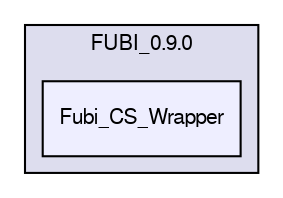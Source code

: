 digraph "Fubi_CS_Wrapper" {
  compound=true
  node [ fontsize="10", fontname="FreeSans"];
  edge [ labelfontsize="10", labelfontname="FreeSans"];
  subgraph clusterdir_b0442ecf99254f264b6fb355252a39b8 {
    graph [ bgcolor="#ddddee", pencolor="black", label="FUBI_0.9.0" fontname="FreeSans", fontsize="10", URL="dir_b0442ecf99254f264b6fb355252a39b8.html"]
  dir_560d3a4b46ce42d4311a61f21edc504d [shape=box, label="Fubi_CS_Wrapper", style="filled", fillcolor="#eeeeff", pencolor="black", URL="dir_560d3a4b46ce42d4311a61f21edc504d.html"];
  }
}
